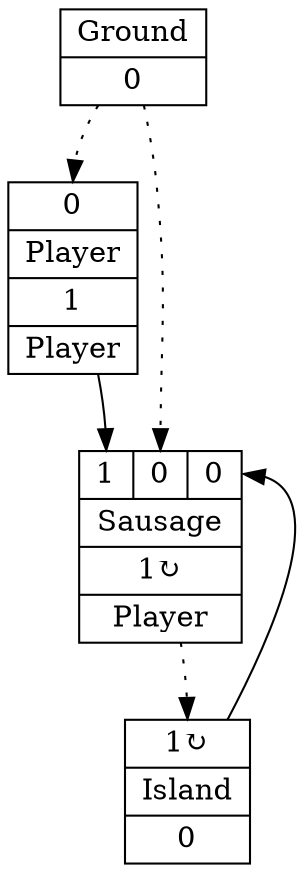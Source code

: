 digraph G {
node [shape=record];
Player[ label ="{{<GroundP>0}|{Player}|<PlayerOUT>1|{Player}}"];
Ground[ label ="{{Ground}|<GroundOUT>0}"];
Sausage[ label ="{{<Player>1|<GroundP>0|<Island>0}|{Sausage}|<SausageOUT>1&#8635;|{Player}}"];
Island[ label ="{{<SausageP>1&#8635;}|{Island}|<IslandOUT>0}"];
	"Ground" -> "Player":GroundP [style=dotted];
	"Player" -> "Sausage":Player;
	"Ground" -> "Sausage":GroundP [style=dotted];
	"Sausage" -> "Island":SausageP [style=dotted];
	"Island" -> "Sausage":Island;
}